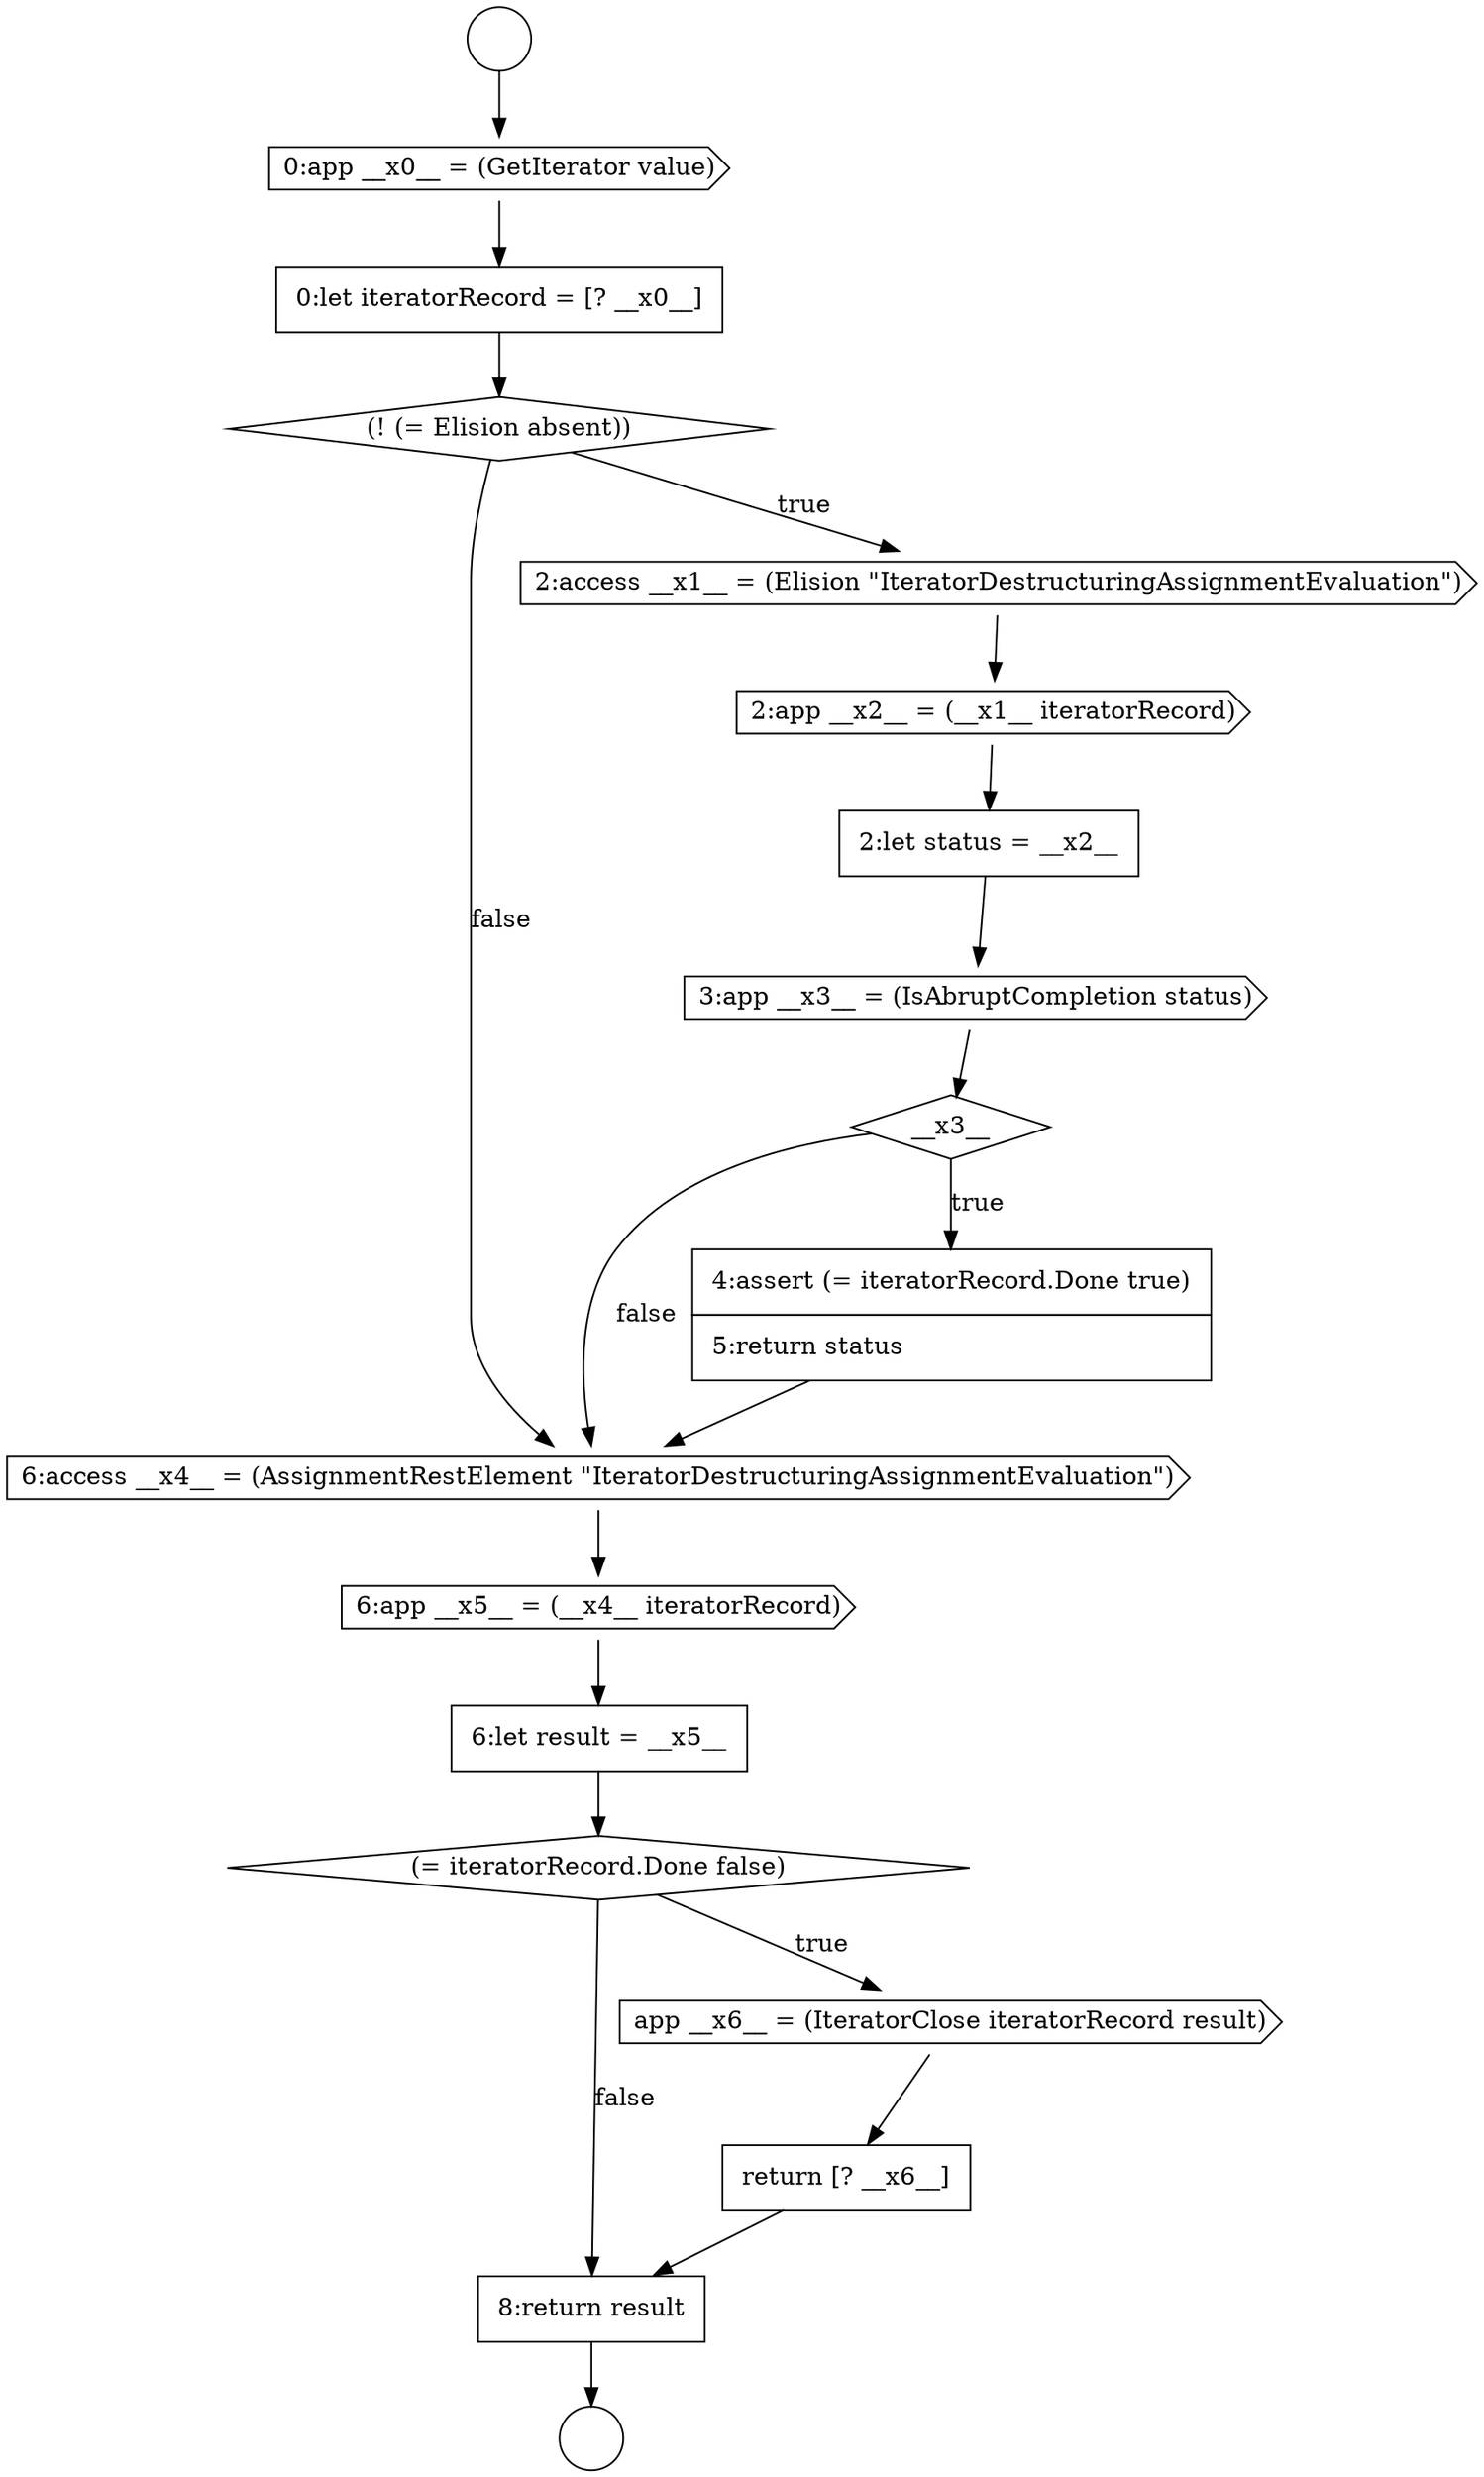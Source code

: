 digraph {
  node5793 [shape=none, margin=0, label=<<font color="black">
    <table border="0" cellborder="1" cellspacing="0" cellpadding="10">
      <tr><td align="left">0:let iteratorRecord = [? __x0__]</td></tr>
    </table>
  </font>> color="black" fillcolor="white" style=filled]
  node5797 [shape=none, margin=0, label=<<font color="black">
    <table border="0" cellborder="1" cellspacing="0" cellpadding="10">
      <tr><td align="left">2:let status = __x2__</td></tr>
    </table>
  </font>> color="black" fillcolor="white" style=filled]
  node5794 [shape=diamond, label=<<font color="black">(! (= Elision absent))</font>> color="black" fillcolor="white" style=filled]
  node5798 [shape=cds, label=<<font color="black">3:app __x3__ = (IsAbruptCompletion status)</font>> color="black" fillcolor="white" style=filled]
  node5791 [shape=circle label=" " color="black" fillcolor="white" style=filled]
  node5801 [shape=cds, label=<<font color="black">6:access __x4__ = (AssignmentRestElement &quot;IteratorDestructuringAssignmentEvaluation&quot;)</font>> color="black" fillcolor="white" style=filled]
  node5799 [shape=diamond, label=<<font color="black">__x3__</font>> color="black" fillcolor="white" style=filled]
  node5795 [shape=cds, label=<<font color="black">2:access __x1__ = (Elision &quot;IteratorDestructuringAssignmentEvaluation&quot;)</font>> color="black" fillcolor="white" style=filled]
  node5807 [shape=none, margin=0, label=<<font color="black">
    <table border="0" cellborder="1" cellspacing="0" cellpadding="10">
      <tr><td align="left">8:return result</td></tr>
    </table>
  </font>> color="black" fillcolor="white" style=filled]
  node5790 [shape=circle label=" " color="black" fillcolor="white" style=filled]
  node5800 [shape=none, margin=0, label=<<font color="black">
    <table border="0" cellborder="1" cellspacing="0" cellpadding="10">
      <tr><td align="left">4:assert (= iteratorRecord.Done true)</td></tr>
      <tr><td align="left">5:return status</td></tr>
    </table>
  </font>> color="black" fillcolor="white" style=filled]
  node5796 [shape=cds, label=<<font color="black">2:app __x2__ = (__x1__ iteratorRecord)</font>> color="black" fillcolor="white" style=filled]
  node5802 [shape=cds, label=<<font color="black">6:app __x5__ = (__x4__ iteratorRecord)</font>> color="black" fillcolor="white" style=filled]
  node5792 [shape=cds, label=<<font color="black">0:app __x0__ = (GetIterator value)</font>> color="black" fillcolor="white" style=filled]
  node5804 [shape=diamond, label=<<font color="black">(= iteratorRecord.Done false)</font>> color="black" fillcolor="white" style=filled]
  node5805 [shape=cds, label=<<font color="black">app __x6__ = (IteratorClose iteratorRecord result)</font>> color="black" fillcolor="white" style=filled]
  node5803 [shape=none, margin=0, label=<<font color="black">
    <table border="0" cellborder="1" cellspacing="0" cellpadding="10">
      <tr><td align="left">6:let result = __x5__</td></tr>
    </table>
  </font>> color="black" fillcolor="white" style=filled]
  node5806 [shape=none, margin=0, label=<<font color="black">
    <table border="0" cellborder="1" cellspacing="0" cellpadding="10">
      <tr><td align="left">return [? __x6__]</td></tr>
    </table>
  </font>> color="black" fillcolor="white" style=filled]
  node5797 -> node5798 [ color="black"]
  node5790 -> node5792 [ color="black"]
  node5800 -> node5801 [ color="black"]
  node5794 -> node5795 [label=<<font color="black">true</font>> color="black"]
  node5794 -> node5801 [label=<<font color="black">false</font>> color="black"]
  node5806 -> node5807 [ color="black"]
  node5801 -> node5802 [ color="black"]
  node5807 -> node5791 [ color="black"]
  node5799 -> node5800 [label=<<font color="black">true</font>> color="black"]
  node5799 -> node5801 [label=<<font color="black">false</font>> color="black"]
  node5803 -> node5804 [ color="black"]
  node5798 -> node5799 [ color="black"]
  node5796 -> node5797 [ color="black"]
  node5802 -> node5803 [ color="black"]
  node5804 -> node5805 [label=<<font color="black">true</font>> color="black"]
  node5804 -> node5807 [label=<<font color="black">false</font>> color="black"]
  node5793 -> node5794 [ color="black"]
  node5792 -> node5793 [ color="black"]
  node5805 -> node5806 [ color="black"]
  node5795 -> node5796 [ color="black"]
}
